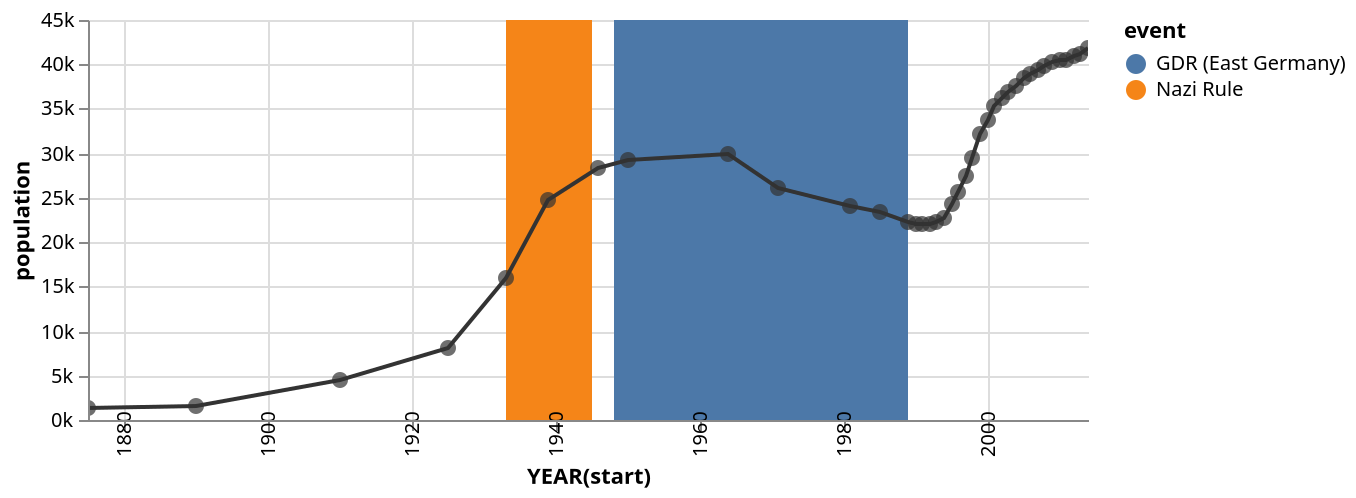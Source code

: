 {
    "$schema": "http://vega.github.io/schema/vega/v3.0.json",
    "description": "The population of the German city of Falkensee over time",
    "autosize": "pad",
    "padding": 5,
    "encode": {
        "update": {
            "fill": {
                "value": "transparent"
            }
        }
    },
    "data": [
        {
            "name": "source_0",
            "values": [
                {
                    "year": "1875",
                    "population": 1309
                },
                {
                    "year": "1890",
                    "population": 1558
                },
                {
                    "year": "1910",
                    "population": 4512
                },
                {
                    "year": "1925",
                    "population": 8180
                },
                {
                    "year": "1933",
                    "population": 15915
                },
                {
                    "year": "1939",
                    "population": 24824
                },
                {
                    "year": "1946",
                    "population": 28275
                },
                {
                    "year": "1950",
                    "population": 29189
                },
                {
                    "year": "1964",
                    "population": 29881
                },
                {
                    "year": "1971",
                    "population": 26007
                },
                {
                    "year": "1981",
                    "population": 24029
                },
                {
                    "year": "1985",
                    "population": 23340
                },
                {
                    "year": "1989",
                    "population": 22307
                },
                {
                    "year": "1990",
                    "population": 22087
                },
                {
                    "year": "1991",
                    "population": 22139
                },
                {
                    "year": "1992",
                    "population": 22105
                },
                {
                    "year": "1993",
                    "population": 22242
                },
                {
                    "year": "1994",
                    "population": 22801
                },
                {
                    "year": "1995",
                    "population": 24273
                },
                {
                    "year": "1996",
                    "population": 25640
                },
                {
                    "year": "1997",
                    "population": 27393
                },
                {
                    "year": "1998",
                    "population": 29505
                },
                {
                    "year": "1999",
                    "population": 32124
                },
                {
                    "year": "2000",
                    "population": 33791
                },
                {
                    "year": "2001",
                    "population": 35297
                },
                {
                    "year": "2002",
                    "population": 36179
                },
                {
                    "year": "2003",
                    "population": 36829
                },
                {
                    "year": "2004",
                    "population": 37493
                },
                {
                    "year": "2005",
                    "population": 38376
                },
                {
                    "year": "2006",
                    "population": 39008
                },
                {
                    "year": "2007",
                    "population": 39366
                },
                {
                    "year": "2008",
                    "population": 39821
                },
                {
                    "year": "2009",
                    "population": 40179
                },
                {
                    "year": "2010",
                    "population": 40511
                },
                {
                    "year": "2011",
                    "population": 40465
                },
                {
                    "year": "2012",
                    "population": 40905
                },
                {
                    "year": "2013",
                    "population": 41258
                },
                {
                    "year": "2014",
                    "population": 41777
                }
            ]
        },
        {
            "name": "source_1",
            "values": [
                {
                    "start": "1933",
                    "end": "1945",
                    "event": "Nazi Rule"
                },
                {
                    "start": "1948",
                    "end": "1989",
                    "event": "GDR (East Germany)"
                }
            ]
        },
        {
            "name": "data_0",
            "source": "source_0",
            "transform": [
                {
                    "type": "formula",
                    "expr": "timeParse(datum[\"year\"],\"%Y\")",
                    "as": "year"
                }
            ]
        },
        {
            "name": "data_1",
            "source": "data_0",
            "transform": [
                {
                    "type": "formula",
                    "expr": "toDate(datum[\"year\"])",
                    "as": "year"
                },
                {
                    "type": "formula",
                    "expr": "toNumber(datum[\"population\"])",
                    "as": "population"
                },
                {
                    "type": "filter",
                    "expr": "datum[\"year\"] !== null && !isNaN(datum[\"year\"]) && datum[\"population\"] !== null && !isNaN(datum[\"population\"])"
                },
                {
                    "type": "formula",
                    "as": "year_year",
                    "expr": "datetime(year(datum[\"year\"]), 0, 1, 0, 0, 0, 0)"
                },
                {
                    "type": "collect",
                    "sort": {
                        "field": "year_year",
                        "order": "descending"
                    }
                }
            ]
        },
        {
            "name": "data_2",
            "source": "data_0",
            "transform": [
                {
                    "type": "formula",
                    "expr": "toDate(datum[\"year\"])",
                    "as": "year"
                },
                {
                    "type": "formula",
                    "expr": "toNumber(datum[\"population\"])",
                    "as": "population"
                },
                {
                    "type": "filter",
                    "expr": "datum[\"year\"] !== null && !isNaN(datum[\"year\"]) && datum[\"population\"] !== null && !isNaN(datum[\"population\"])"
                },
                {
                    "type": "formula",
                    "as": "year_year",
                    "expr": "datetime(year(datum[\"year\"]), 0, 1, 0, 0, 0, 0)"
                }
            ]
        },
        {
            "name": "data_3",
            "source": "source_1",
            "transform": [
                {
                    "type": "formula",
                    "expr": "timeParse(datum[\"start\"],\"%Y\")",
                    "as": "start"
                },
                {
                    "type": "formula",
                    "expr": "timeParse(datum[\"end\"],\"%Y\")",
                    "as": "end"
                },
                {
                    "type": "filter",
                    "expr": "datum[\"start\"] !== null && !isNaN(datum[\"start\"]) && datum[\"end\"] !== null && !isNaN(datum[\"end\"])"
                },
                {
                    "type": "formula",
                    "as": "year_start",
                    "expr": "datetime(year(datum[\"start\"]), 0, 1, 0, 0, 0, 0)"
                },
                {
                    "type": "formula",
                    "as": "year_end",
                    "expr": "datetime(year(datum[\"end\"]), 0, 1, 0, 0, 0, 0)"
                }
            ]
        }
    ],
    "signals": [
        {
            "name": "width",
            "update": "max(layer_0_width, layer_1_width)"
        },
        {
            "name": "height",
            "update": "max(layer_0_height, layer_1_height)"
        },
        {
            "name": "layer_0_width",
            "update": "500"
        },
        {
            "name": "layer_0_height",
            "update": "21"
        },
        {
            "name": "layer_1_width",
            "update": "max(layer_1_layer_0_width, layer_1_layer_1_width)"
        },
        {
            "name": "layer_1_height",
            "update": "max(layer_1_layer_0_height, layer_1_layer_1_height)"
        },
        {
            "name": "layer_1_layer_0_width",
            "update": "500"
        },
        {
            "name": "layer_1_layer_0_height",
            "update": "200"
        },
        {
            "name": "layer_1_layer_1_width",
            "update": "500"
        },
        {
            "name": "layer_1_layer_1_height",
            "update": "200"
        }
    ],
    "marks": [
        {
            "name": "layer_0_marks",
            "type": "rect",
            "from": {
                "data": "data_3"
            },
            "encode": {
                "update": {
                    "x": {
                        "scale": "x",
                        "field": "year_start"
                    },
                    "x2": {
                        "scale": "x",
                        "field": "year_end"
                    },
                    "y": {
                        "value": 0
                    },
                    "y2": {
                        "field": {
                            "group": "height"
                        }
                    },
                    "fill": {
                        "scale": "color",
                        "field": "event"
                    }
                }
            },
            "clip": true
        },
        {
            "name": "layer_1_layer_0_marks",
            "type": "line",
            "from": {
                "data": "data_1"
            },
            "encode": {
                "update": {
                    "x": {
                        "scale": "x",
                        "field": "year_year"
                    },
                    "y": {
                        "scale": "y",
                        "field": "population"
                    },
                    "stroke": {
                        "value": "#333"
                    }
                }
            },
            "clip": true
        },
        {
            "name": "layer_1_layer_1_marks",
            "type": "symbol",
            "role": "pointOverlay",
            "from": {
                "data": "data_2"
            },
            "encode": {
                "update": {
                    "x": {
                        "scale": "x",
                        "field": "year_year"
                    },
                    "y": {
                        "scale": "y",
                        "field": "population"
                    },
                    "fill": {
                        "value": "#333"
                    },
                    "opacity": {
                        "value": 0.7
                    }
                }
            },
            "clip": true
        }
    ],
    "scales": [
        {
            "name": "x",
            "type": "time",
            "domain": {
                "fields": [
                    {
                        "data": "data_3",
                        "field": "year_start"
                    },
                    {
                        "data": "data_3",
                        "field": "year_end"
                    },
                    {
                        "data": "data_1",
                        "field": "year_year"
                    },
                    {
                        "data": "data_2",
                        "field": "year_year"
                    }
                ],
                "sort": true
            },
            "range": [
                0,
                500
            ],
            "round": true,
            "nice": "year"
        },
        {
            "name": "color",
            "type": "ordinal",
            "domain": {
                "data": "data_3",
                "field": "event",
                "sort": true
            },
            "range": "category"
        },
        {
            "name": "y",
            "type": "linear",
            "domain": {
                "fields": [
                    {
                        "data": "data_1",
                        "field": "population"
                    },
                    {
                        "data": "data_2",
                        "field": "population"
                    }
                ],
                "sort": true
            },
            "range": [
                200,
                0
            ],
            "round": true,
            "nice": true,
            "zero": true
        }
    ],
    "axes": [
        {
            "scale": "x",
            "orient": "bottom",
            "tickCount": 5,
            "title": "YEAR(start)",
            "zindex": 1,
            "encode": {
                "labels": {
                    "update": {
                        "text": {
                            "signal": "timeFormat(datum.value, '%Y')"
                        },
                        "angle": {
                            "value": 270
                        },
                        "baseline": {
                            "value": "middle"
                        }
                    }
                }
            }
        },
        {
            "scale": "x",
            "domain": false,
            "grid": true,
            "labels": false,
            "orient": "bottom",
            "tickCount": 5,
            "ticks": false,
            "zindex": 0
        },
        {
            "scale": "y",
            "format": "s",
            "orient": "left",
            "title": "population",
            "zindex": 1
        },
        {
            "scale": "y",
            "domain": false,
            "format": "s",
            "grid": true,
            "labels": false,
            "orient": "left",
            "ticks": false,
            "zindex": 0,
            "gridScale": "x"
        }
    ],
    "legends": [
        {
            "fill": "color",
            "title": "event"
        }
    ]
}